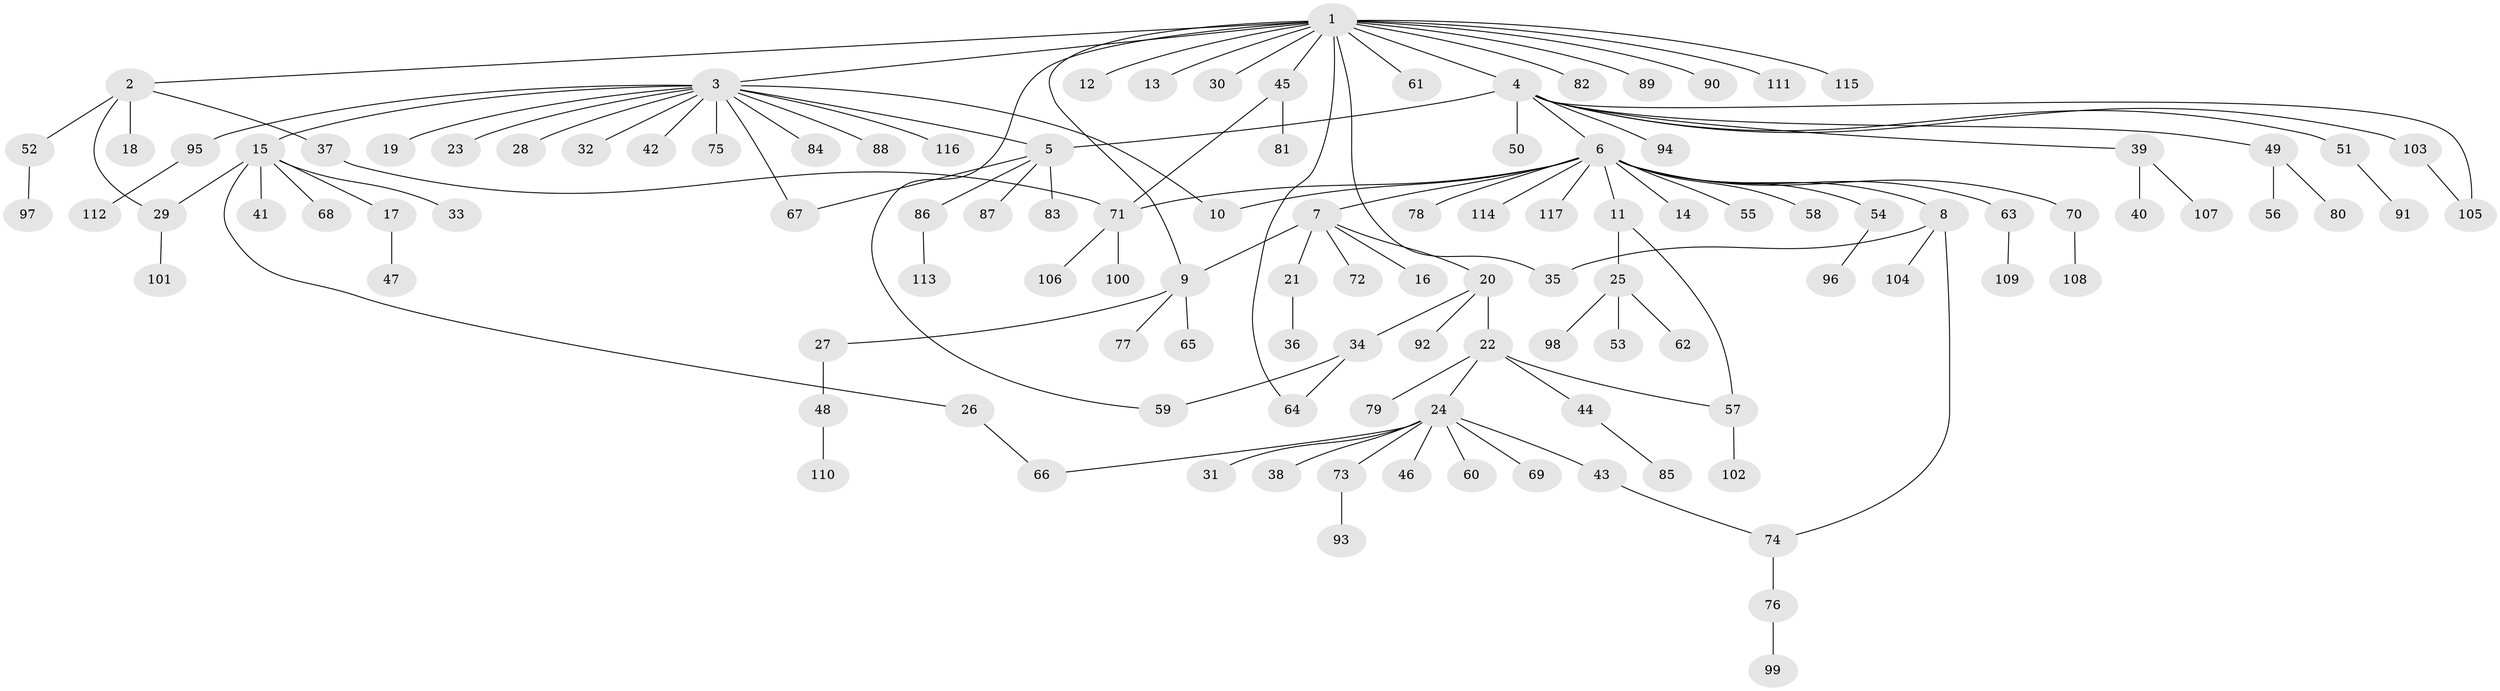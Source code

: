 // coarse degree distribution, {16: 0.02247191011235955, 5: 0.033707865168539325, 14: 0.011235955056179775, 9: 0.02247191011235955, 3: 0.056179775280898875, 4: 0.0449438202247191, 2: 0.15730337078651685, 1: 0.6404494382022472, 7: 0.011235955056179775}
// Generated by graph-tools (version 1.1) at 2025/52/02/27/25 19:52:00]
// undirected, 117 vertices, 130 edges
graph export_dot {
graph [start="1"]
  node [color=gray90,style=filled];
  1;
  2;
  3;
  4;
  5;
  6;
  7;
  8;
  9;
  10;
  11;
  12;
  13;
  14;
  15;
  16;
  17;
  18;
  19;
  20;
  21;
  22;
  23;
  24;
  25;
  26;
  27;
  28;
  29;
  30;
  31;
  32;
  33;
  34;
  35;
  36;
  37;
  38;
  39;
  40;
  41;
  42;
  43;
  44;
  45;
  46;
  47;
  48;
  49;
  50;
  51;
  52;
  53;
  54;
  55;
  56;
  57;
  58;
  59;
  60;
  61;
  62;
  63;
  64;
  65;
  66;
  67;
  68;
  69;
  70;
  71;
  72;
  73;
  74;
  75;
  76;
  77;
  78;
  79;
  80;
  81;
  82;
  83;
  84;
  85;
  86;
  87;
  88;
  89;
  90;
  91;
  92;
  93;
  94;
  95;
  96;
  97;
  98;
  99;
  100;
  101;
  102;
  103;
  104;
  105;
  106;
  107;
  108;
  109;
  110;
  111;
  112;
  113;
  114;
  115;
  116;
  117;
  1 -- 2;
  1 -- 3;
  1 -- 4;
  1 -- 9;
  1 -- 12;
  1 -- 13;
  1 -- 30;
  1 -- 35;
  1 -- 45;
  1 -- 59;
  1 -- 61;
  1 -- 64;
  1 -- 82;
  1 -- 89;
  1 -- 90;
  1 -- 111;
  1 -- 115;
  2 -- 18;
  2 -- 29;
  2 -- 37;
  2 -- 52;
  3 -- 5;
  3 -- 10;
  3 -- 15;
  3 -- 19;
  3 -- 23;
  3 -- 28;
  3 -- 32;
  3 -- 42;
  3 -- 67;
  3 -- 75;
  3 -- 84;
  3 -- 88;
  3 -- 95;
  3 -- 116;
  4 -- 5;
  4 -- 6;
  4 -- 39;
  4 -- 49;
  4 -- 50;
  4 -- 51;
  4 -- 94;
  4 -- 103;
  4 -- 105;
  5 -- 67;
  5 -- 83;
  5 -- 86;
  5 -- 87;
  6 -- 7;
  6 -- 8;
  6 -- 10;
  6 -- 11;
  6 -- 14;
  6 -- 54;
  6 -- 55;
  6 -- 58;
  6 -- 63;
  6 -- 70;
  6 -- 71;
  6 -- 78;
  6 -- 114;
  6 -- 117;
  7 -- 9;
  7 -- 16;
  7 -- 20;
  7 -- 21;
  7 -- 72;
  8 -- 35;
  8 -- 74;
  8 -- 104;
  9 -- 27;
  9 -- 65;
  9 -- 77;
  11 -- 25;
  11 -- 57;
  15 -- 17;
  15 -- 26;
  15 -- 29;
  15 -- 33;
  15 -- 41;
  15 -- 68;
  17 -- 47;
  20 -- 22;
  20 -- 34;
  20 -- 92;
  21 -- 36;
  22 -- 24;
  22 -- 44;
  22 -- 57;
  22 -- 79;
  24 -- 31;
  24 -- 38;
  24 -- 43;
  24 -- 46;
  24 -- 60;
  24 -- 66;
  24 -- 69;
  24 -- 73;
  25 -- 53;
  25 -- 62;
  25 -- 98;
  26 -- 66;
  27 -- 48;
  29 -- 101;
  34 -- 59;
  34 -- 64;
  37 -- 71;
  39 -- 40;
  39 -- 107;
  43 -- 74;
  44 -- 85;
  45 -- 71;
  45 -- 81;
  48 -- 110;
  49 -- 56;
  49 -- 80;
  51 -- 91;
  52 -- 97;
  54 -- 96;
  57 -- 102;
  63 -- 109;
  70 -- 108;
  71 -- 100;
  71 -- 106;
  73 -- 93;
  74 -- 76;
  76 -- 99;
  86 -- 113;
  95 -- 112;
  103 -- 105;
}
